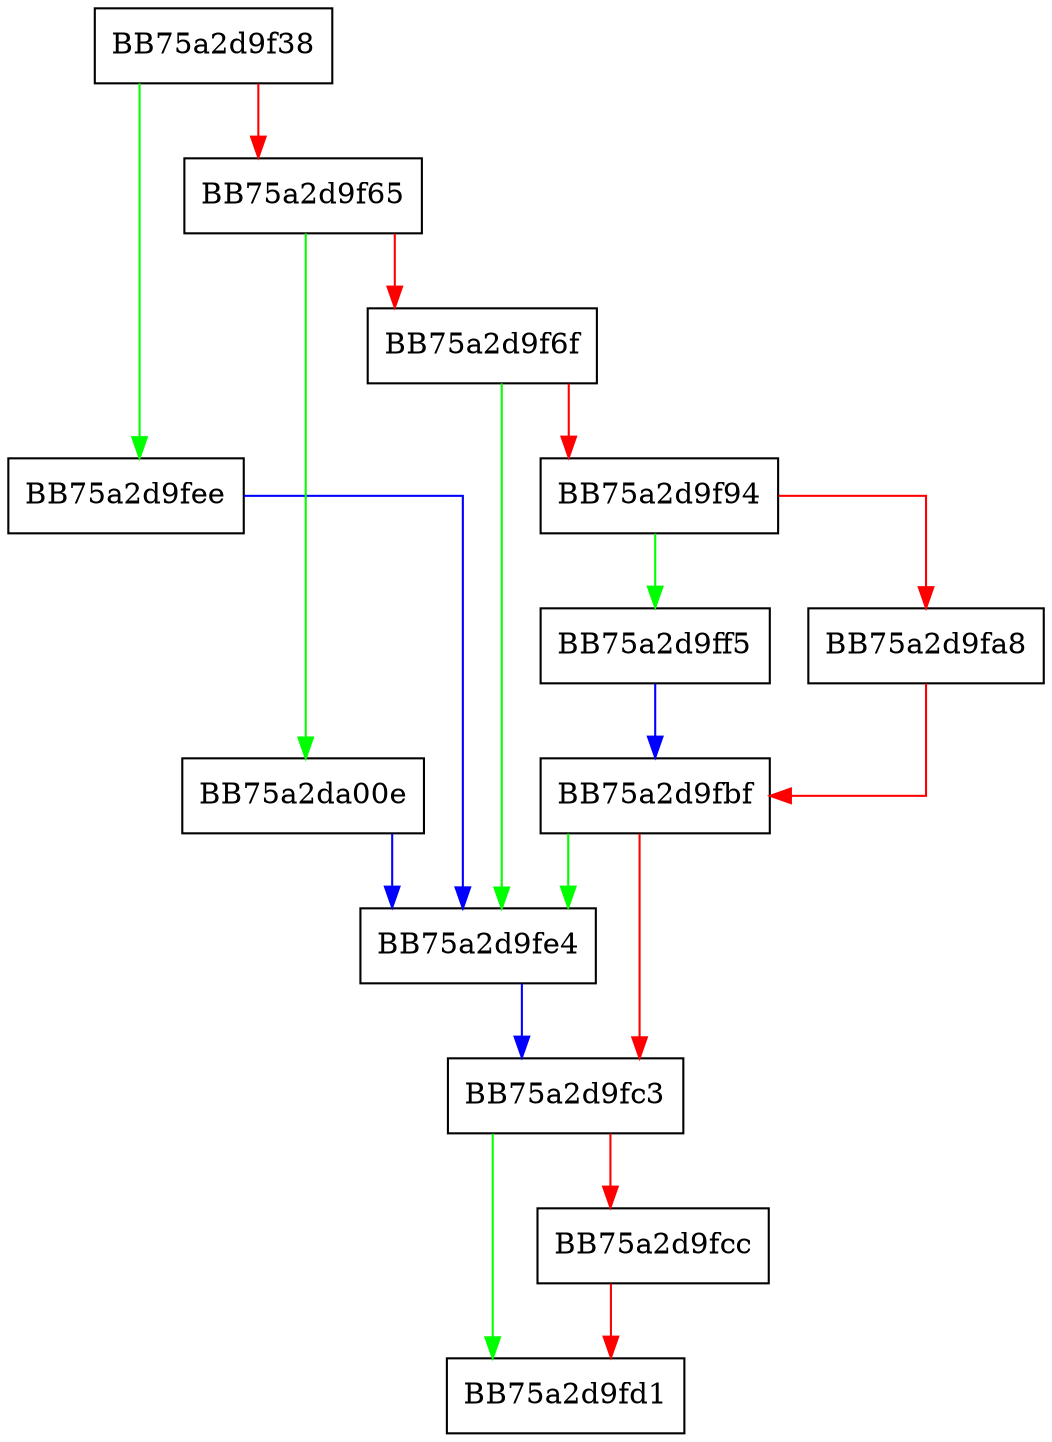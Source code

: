 digraph MapFile {
  node [shape="box"];
  graph [splines=ortho];
  BB75a2d9f38 -> BB75a2d9fee [color="green"];
  BB75a2d9f38 -> BB75a2d9f65 [color="red"];
  BB75a2d9f65 -> BB75a2da00e [color="green"];
  BB75a2d9f65 -> BB75a2d9f6f [color="red"];
  BB75a2d9f6f -> BB75a2d9fe4 [color="green"];
  BB75a2d9f6f -> BB75a2d9f94 [color="red"];
  BB75a2d9f94 -> BB75a2d9ff5 [color="green"];
  BB75a2d9f94 -> BB75a2d9fa8 [color="red"];
  BB75a2d9fa8 -> BB75a2d9fbf [color="red"];
  BB75a2d9fbf -> BB75a2d9fe4 [color="green"];
  BB75a2d9fbf -> BB75a2d9fc3 [color="red"];
  BB75a2d9fc3 -> BB75a2d9fd1 [color="green"];
  BB75a2d9fc3 -> BB75a2d9fcc [color="red"];
  BB75a2d9fcc -> BB75a2d9fd1 [color="red"];
  BB75a2d9fe4 -> BB75a2d9fc3 [color="blue"];
  BB75a2d9fee -> BB75a2d9fe4 [color="blue"];
  BB75a2d9ff5 -> BB75a2d9fbf [color="blue"];
  BB75a2da00e -> BB75a2d9fe4 [color="blue"];
}